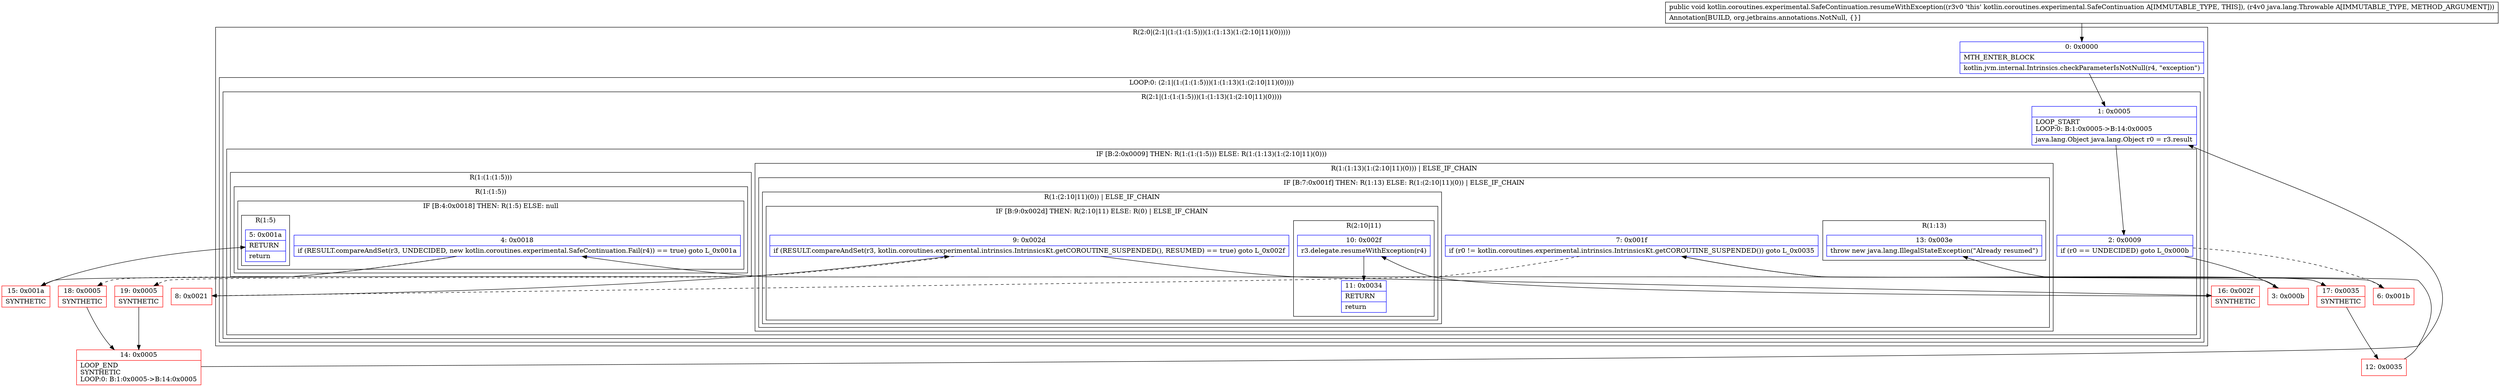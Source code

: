 digraph "CFG forkotlin.coroutines.experimental.SafeContinuation.resumeWithException(Ljava\/lang\/Throwable;)V" {
subgraph cluster_Region_61761184 {
label = "R(2:0|(2:1|(1:(1:(1:5)))(1:(1:13)(1:(2:10|11)(0)))))";
node [shape=record,color=blue];
Node_0 [shape=record,label="{0\:\ 0x0000|MTH_ENTER_BLOCK\l|kotlin.jvm.internal.Intrinsics.checkParameterIsNotNull(r4, \"exception\")\l}"];
subgraph cluster_LoopRegion_481681131 {
label = "LOOP:0: (2:1|(1:(1:(1:5)))(1:(1:13)(1:(2:10|11)(0))))";
node [shape=record,color=blue];
subgraph cluster_Region_467500193 {
label = "R(2:1|(1:(1:(1:5)))(1:(1:13)(1:(2:10|11)(0))))";
node [shape=record,color=blue];
Node_1 [shape=record,label="{1\:\ 0x0005|LOOP_START\lLOOP:0: B:1:0x0005\-\>B:14:0x0005\l|java.lang.Object java.lang.Object r0 = r3.result\l}"];
subgraph cluster_IfRegion_1907765364 {
label = "IF [B:2:0x0009] THEN: R(1:(1:(1:5))) ELSE: R(1:(1:13)(1:(2:10|11)(0)))";
node [shape=record,color=blue];
Node_2 [shape=record,label="{2\:\ 0x0009|if (r0 == UNDECIDED) goto L_0x000b\l}"];
subgraph cluster_Region_682243471 {
label = "R(1:(1:(1:5)))";
node [shape=record,color=blue];
subgraph cluster_Region_601210009 {
label = "R(1:(1:5))";
node [shape=record,color=blue];
subgraph cluster_IfRegion_1396589861 {
label = "IF [B:4:0x0018] THEN: R(1:5) ELSE: null";
node [shape=record,color=blue];
Node_4 [shape=record,label="{4\:\ 0x0018|if (RESULT.compareAndSet(r3, UNDECIDED, new kotlin.coroutines.experimental.SafeContinuation.Fail(r4)) == true) goto L_0x001a\l}"];
subgraph cluster_Region_1632537391 {
label = "R(1:5)";
node [shape=record,color=blue];
Node_5 [shape=record,label="{5\:\ 0x001a|RETURN\l|return\l}"];
}
}
}
}
subgraph cluster_Region_405916868 {
label = "R(1:(1:13)(1:(2:10|11)(0))) | ELSE_IF_CHAIN\l";
node [shape=record,color=blue];
subgraph cluster_IfRegion_1913480838 {
label = "IF [B:7:0x001f] THEN: R(1:13) ELSE: R(1:(2:10|11)(0)) | ELSE_IF_CHAIN\l";
node [shape=record,color=blue];
Node_7 [shape=record,label="{7\:\ 0x001f|if (r0 != kotlin.coroutines.experimental.intrinsics.IntrinsicsKt.getCOROUTINE_SUSPENDED()) goto L_0x0035\l}"];
subgraph cluster_Region_378440239 {
label = "R(1:13)";
node [shape=record,color=blue];
Node_13 [shape=record,label="{13\:\ 0x003e|throw new java.lang.IllegalStateException(\"Already resumed\")\l}"];
}
subgraph cluster_Region_926474934 {
label = "R(1:(2:10|11)(0)) | ELSE_IF_CHAIN\l";
node [shape=record,color=blue];
subgraph cluster_IfRegion_574226573 {
label = "IF [B:9:0x002d] THEN: R(2:10|11) ELSE: R(0) | ELSE_IF_CHAIN\l";
node [shape=record,color=blue];
Node_9 [shape=record,label="{9\:\ 0x002d|if (RESULT.compareAndSet(r3, kotlin.coroutines.experimental.intrinsics.IntrinsicsKt.getCOROUTINE_SUSPENDED(), RESUMED) == true) goto L_0x002f\l}"];
subgraph cluster_Region_888913890 {
label = "R(2:10|11)";
node [shape=record,color=blue];
Node_10 [shape=record,label="{10\:\ 0x002f|r3.delegate.resumeWithException(r4)\l}"];
Node_11 [shape=record,label="{11\:\ 0x0034|RETURN\l|return\l}"];
}
subgraph cluster_Region_1455850656 {
label = "R(0)";
node [shape=record,color=blue];
}
}
}
}
}
}
}
}
}
Node_3 [shape=record,color=red,label="{3\:\ 0x000b}"];
Node_6 [shape=record,color=red,label="{6\:\ 0x001b}"];
Node_8 [shape=record,color=red,label="{8\:\ 0x0021}"];
Node_12 [shape=record,color=red,label="{12\:\ 0x0035}"];
Node_14 [shape=record,color=red,label="{14\:\ 0x0005|LOOP_END\lSYNTHETIC\lLOOP:0: B:1:0x0005\-\>B:14:0x0005\l}"];
Node_15 [shape=record,color=red,label="{15\:\ 0x001a|SYNTHETIC\l}"];
Node_16 [shape=record,color=red,label="{16\:\ 0x002f|SYNTHETIC\l}"];
Node_17 [shape=record,color=red,label="{17\:\ 0x0035|SYNTHETIC\l}"];
Node_18 [shape=record,color=red,label="{18\:\ 0x0005|SYNTHETIC\l}"];
Node_19 [shape=record,color=red,label="{19\:\ 0x0005|SYNTHETIC\l}"];
MethodNode[shape=record,label="{public void kotlin.coroutines.experimental.SafeContinuation.resumeWithException((r3v0 'this' kotlin.coroutines.experimental.SafeContinuation A[IMMUTABLE_TYPE, THIS]), (r4v0 java.lang.Throwable A[IMMUTABLE_TYPE, METHOD_ARGUMENT]))  | Annotation[BUILD, org.jetbrains.annotations.NotNull, \{\}]\l}"];
MethodNode -> Node_0;
Node_0 -> Node_1;
Node_1 -> Node_2;
Node_2 -> Node_3;
Node_2 -> Node_6[style=dashed];
Node_4 -> Node_15;
Node_4 -> Node_18[style=dashed];
Node_7 -> Node_8[style=dashed];
Node_7 -> Node_17;
Node_9 -> Node_16;
Node_9 -> Node_19[style=dashed];
Node_10 -> Node_11;
Node_3 -> Node_4;
Node_6 -> Node_7;
Node_8 -> Node_9;
Node_12 -> Node_13;
Node_14 -> Node_1;
Node_15 -> Node_5;
Node_16 -> Node_10;
Node_17 -> Node_12;
Node_18 -> Node_14;
Node_19 -> Node_14;
}

